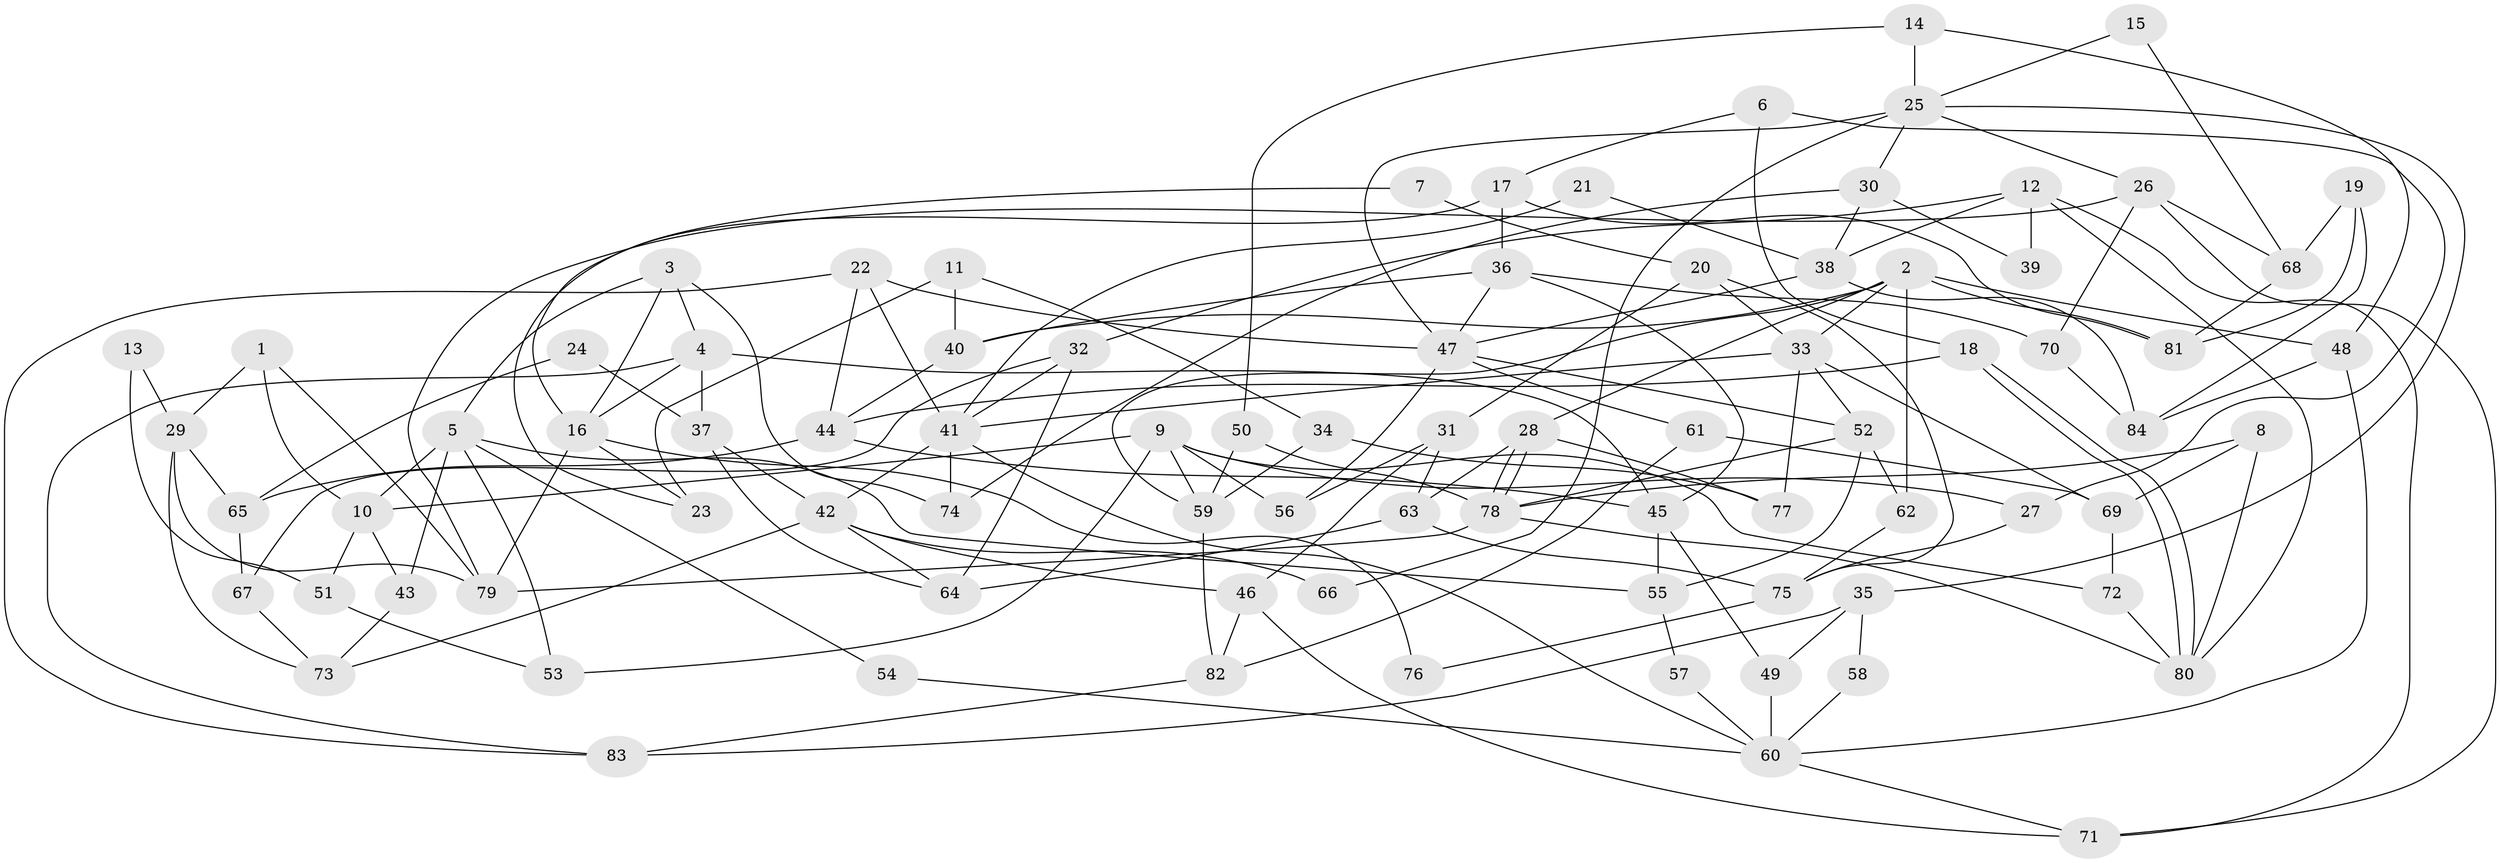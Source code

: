 // Generated by graph-tools (version 1.1) at 2025/11/02/27/25 16:11:21]
// undirected, 84 vertices, 168 edges
graph export_dot {
graph [start="1"]
  node [color=gray90,style=filled];
  1;
  2;
  3;
  4;
  5;
  6;
  7;
  8;
  9;
  10;
  11;
  12;
  13;
  14;
  15;
  16;
  17;
  18;
  19;
  20;
  21;
  22;
  23;
  24;
  25;
  26;
  27;
  28;
  29;
  30;
  31;
  32;
  33;
  34;
  35;
  36;
  37;
  38;
  39;
  40;
  41;
  42;
  43;
  44;
  45;
  46;
  47;
  48;
  49;
  50;
  51;
  52;
  53;
  54;
  55;
  56;
  57;
  58;
  59;
  60;
  61;
  62;
  63;
  64;
  65;
  66;
  67;
  68;
  69;
  70;
  71;
  72;
  73;
  74;
  75;
  76;
  77;
  78;
  79;
  80;
  81;
  82;
  83;
  84;
  1 -- 79;
  1 -- 29;
  1 -- 10;
  2 -- 48;
  2 -- 81;
  2 -- 28;
  2 -- 33;
  2 -- 40;
  2 -- 59;
  2 -- 62;
  3 -- 5;
  3 -- 4;
  3 -- 16;
  3 -- 74;
  4 -- 16;
  4 -- 83;
  4 -- 37;
  4 -- 45;
  5 -- 55;
  5 -- 10;
  5 -- 43;
  5 -- 53;
  5 -- 54;
  6 -- 18;
  6 -- 27;
  6 -- 17;
  7 -- 20;
  7 -- 16;
  8 -- 78;
  8 -- 80;
  8 -- 69;
  9 -- 72;
  9 -- 56;
  9 -- 10;
  9 -- 27;
  9 -- 53;
  9 -- 59;
  10 -- 43;
  10 -- 51;
  11 -- 40;
  11 -- 34;
  11 -- 23;
  12 -- 32;
  12 -- 38;
  12 -- 39;
  12 -- 71;
  12 -- 80;
  13 -- 51;
  13 -- 29;
  14 -- 50;
  14 -- 25;
  14 -- 48;
  15 -- 68;
  15 -- 25;
  16 -- 23;
  16 -- 76;
  16 -- 79;
  17 -- 36;
  17 -- 23;
  17 -- 81;
  18 -- 44;
  18 -- 80;
  18 -- 80;
  19 -- 68;
  19 -- 84;
  19 -- 81;
  20 -- 33;
  20 -- 75;
  20 -- 31;
  21 -- 38;
  21 -- 41;
  22 -- 41;
  22 -- 47;
  22 -- 44;
  22 -- 83;
  24 -- 65;
  24 -- 37;
  25 -- 35;
  25 -- 47;
  25 -- 26;
  25 -- 30;
  25 -- 66;
  26 -- 79;
  26 -- 68;
  26 -- 70;
  26 -- 71;
  27 -- 75;
  28 -- 78;
  28 -- 78;
  28 -- 63;
  28 -- 77;
  29 -- 65;
  29 -- 79;
  29 -- 73;
  30 -- 74;
  30 -- 38;
  30 -- 39;
  31 -- 63;
  31 -- 46;
  31 -- 56;
  32 -- 64;
  32 -- 41;
  32 -- 67;
  33 -- 41;
  33 -- 52;
  33 -- 69;
  33 -- 77;
  34 -- 59;
  34 -- 77;
  35 -- 83;
  35 -- 49;
  35 -- 58;
  36 -- 45;
  36 -- 47;
  36 -- 40;
  36 -- 70;
  37 -- 42;
  37 -- 64;
  38 -- 47;
  38 -- 84;
  40 -- 44;
  41 -- 42;
  41 -- 60;
  41 -- 74;
  42 -- 73;
  42 -- 46;
  42 -- 64;
  42 -- 66;
  43 -- 73;
  44 -- 45;
  44 -- 65;
  45 -- 49;
  45 -- 55;
  46 -- 71;
  46 -- 82;
  47 -- 52;
  47 -- 61;
  47 -- 56;
  48 -- 84;
  48 -- 60;
  49 -- 60;
  50 -- 59;
  50 -- 78;
  51 -- 53;
  52 -- 78;
  52 -- 55;
  52 -- 62;
  54 -- 60;
  55 -- 57;
  57 -- 60;
  58 -- 60;
  59 -- 82;
  60 -- 71;
  61 -- 69;
  61 -- 82;
  62 -- 75;
  63 -- 64;
  63 -- 75;
  65 -- 67;
  67 -- 73;
  68 -- 81;
  69 -- 72;
  70 -- 84;
  72 -- 80;
  75 -- 76;
  78 -- 80;
  78 -- 79;
  82 -- 83;
}
